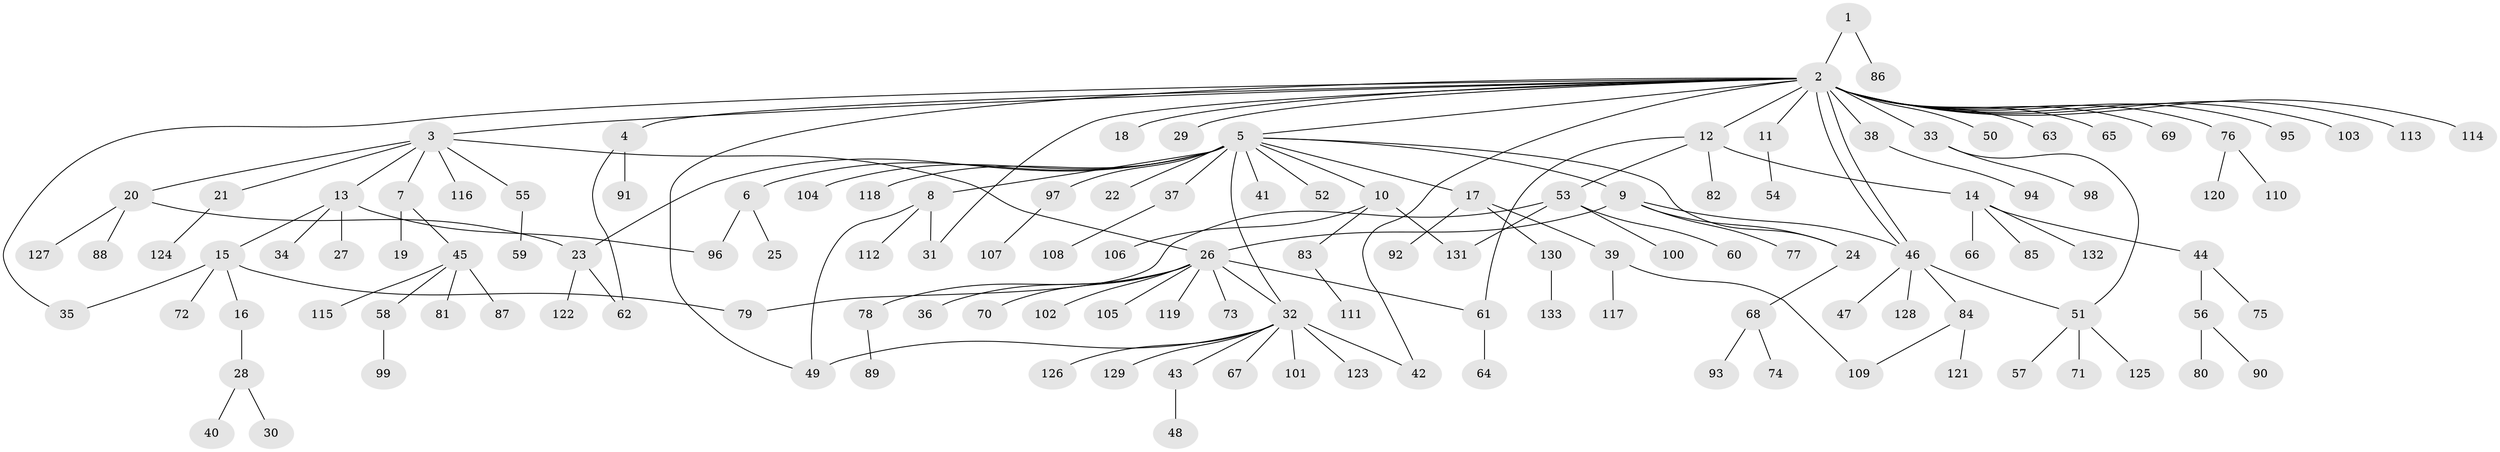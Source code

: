 // coarse degree distribution, {2: 0.2037037037037037, 4: 0.07407407407407407, 1: 0.5185185185185185, 3: 0.1111111111111111, 20: 0.018518518518518517, 8: 0.018518518518518517, 12: 0.018518518518518517, 5: 0.018518518518518517, 7: 0.018518518518518517}
// Generated by graph-tools (version 1.1) at 2025/36/03/04/25 23:36:58]
// undirected, 133 vertices, 150 edges
graph export_dot {
  node [color=gray90,style=filled];
  1;
  2;
  3;
  4;
  5;
  6;
  7;
  8;
  9;
  10;
  11;
  12;
  13;
  14;
  15;
  16;
  17;
  18;
  19;
  20;
  21;
  22;
  23;
  24;
  25;
  26;
  27;
  28;
  29;
  30;
  31;
  32;
  33;
  34;
  35;
  36;
  37;
  38;
  39;
  40;
  41;
  42;
  43;
  44;
  45;
  46;
  47;
  48;
  49;
  50;
  51;
  52;
  53;
  54;
  55;
  56;
  57;
  58;
  59;
  60;
  61;
  62;
  63;
  64;
  65;
  66;
  67;
  68;
  69;
  70;
  71;
  72;
  73;
  74;
  75;
  76;
  77;
  78;
  79;
  80;
  81;
  82;
  83;
  84;
  85;
  86;
  87;
  88;
  89;
  90;
  91;
  92;
  93;
  94;
  95;
  96;
  97;
  98;
  99;
  100;
  101;
  102;
  103;
  104;
  105;
  106;
  107;
  108;
  109;
  110;
  111;
  112;
  113;
  114;
  115;
  116;
  117;
  118;
  119;
  120;
  121;
  122;
  123;
  124;
  125;
  126;
  127;
  128;
  129;
  130;
  131;
  132;
  133;
  1 -- 2;
  1 -- 86;
  2 -- 3;
  2 -- 4;
  2 -- 5;
  2 -- 11;
  2 -- 12;
  2 -- 18;
  2 -- 29;
  2 -- 31;
  2 -- 33;
  2 -- 35;
  2 -- 38;
  2 -- 42;
  2 -- 46;
  2 -- 46;
  2 -- 49;
  2 -- 50;
  2 -- 63;
  2 -- 65;
  2 -- 69;
  2 -- 76;
  2 -- 95;
  2 -- 103;
  2 -- 113;
  2 -- 114;
  3 -- 7;
  3 -- 13;
  3 -- 20;
  3 -- 21;
  3 -- 26;
  3 -- 55;
  3 -- 116;
  4 -- 62;
  4 -- 91;
  5 -- 6;
  5 -- 8;
  5 -- 9;
  5 -- 10;
  5 -- 17;
  5 -- 22;
  5 -- 23;
  5 -- 24;
  5 -- 32;
  5 -- 37;
  5 -- 41;
  5 -- 52;
  5 -- 97;
  5 -- 104;
  5 -- 118;
  6 -- 25;
  6 -- 96;
  7 -- 19;
  7 -- 45;
  8 -- 31;
  8 -- 49;
  8 -- 112;
  9 -- 24;
  9 -- 26;
  9 -- 46;
  9 -- 77;
  10 -- 83;
  10 -- 106;
  10 -- 131;
  11 -- 54;
  12 -- 14;
  12 -- 53;
  12 -- 61;
  12 -- 82;
  13 -- 15;
  13 -- 27;
  13 -- 34;
  13 -- 96;
  14 -- 44;
  14 -- 66;
  14 -- 85;
  14 -- 132;
  15 -- 16;
  15 -- 35;
  15 -- 72;
  15 -- 79;
  16 -- 28;
  17 -- 39;
  17 -- 92;
  17 -- 130;
  20 -- 23;
  20 -- 88;
  20 -- 127;
  21 -- 124;
  23 -- 62;
  23 -- 122;
  24 -- 68;
  26 -- 32;
  26 -- 36;
  26 -- 61;
  26 -- 70;
  26 -- 73;
  26 -- 78;
  26 -- 102;
  26 -- 105;
  26 -- 119;
  28 -- 30;
  28 -- 40;
  32 -- 42;
  32 -- 43;
  32 -- 49;
  32 -- 67;
  32 -- 101;
  32 -- 123;
  32 -- 126;
  32 -- 129;
  33 -- 51;
  33 -- 98;
  37 -- 108;
  38 -- 94;
  39 -- 109;
  39 -- 117;
  43 -- 48;
  44 -- 56;
  44 -- 75;
  45 -- 58;
  45 -- 81;
  45 -- 87;
  45 -- 115;
  46 -- 47;
  46 -- 51;
  46 -- 84;
  46 -- 128;
  51 -- 57;
  51 -- 71;
  51 -- 125;
  53 -- 60;
  53 -- 79;
  53 -- 100;
  53 -- 131;
  55 -- 59;
  56 -- 80;
  56 -- 90;
  58 -- 99;
  61 -- 64;
  68 -- 74;
  68 -- 93;
  76 -- 110;
  76 -- 120;
  78 -- 89;
  83 -- 111;
  84 -- 109;
  84 -- 121;
  97 -- 107;
  130 -- 133;
}
